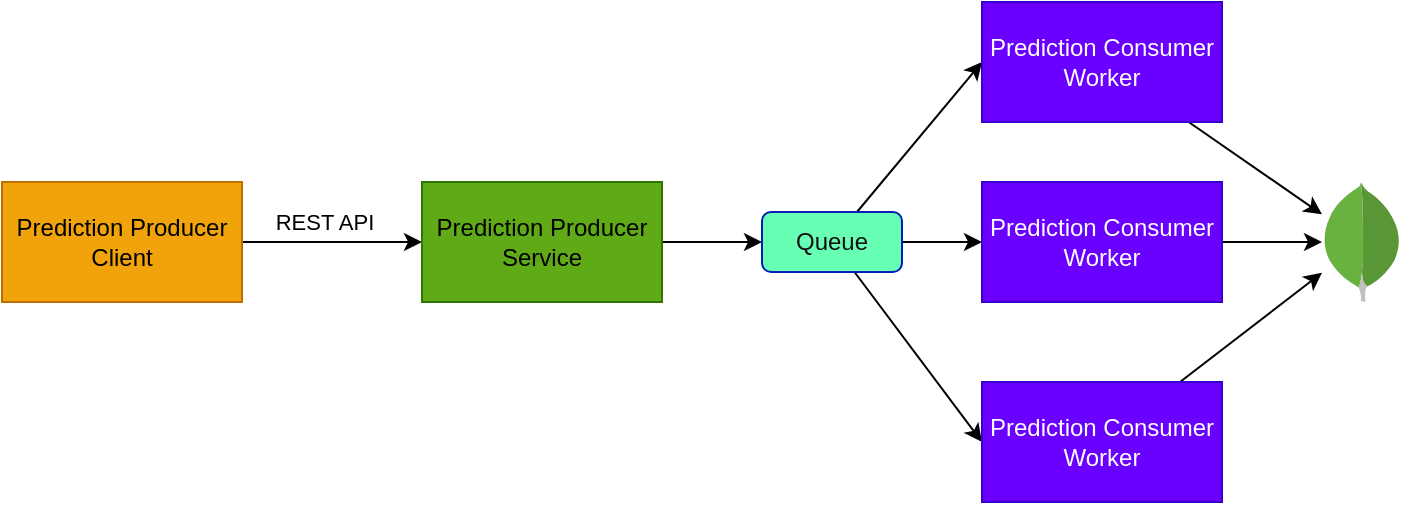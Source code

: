 <mxfile>
    <diagram id="CdWvvEKaxrIRAY7_uL5b" name="Page-1">
        <mxGraphModel dx="710" dy="492" grid="1" gridSize="10" guides="1" tooltips="1" connect="1" arrows="1" fold="1" page="1" pageScale="1" pageWidth="827" pageHeight="1169" math="0" shadow="0">
            <root>
                <mxCell id="0"/>
                <mxCell id="1" parent="0"/>
                <mxCell id="4" value="" style="edgeStyle=none;html=1;" edge="1" parent="1" source="2" target="3">
                    <mxGeometry relative="1" as="geometry"/>
                </mxCell>
                <mxCell id="5" value="REST API" style="edgeLabel;html=1;align=center;verticalAlign=middle;resizable=0;points=[];" vertex="1" connectable="0" parent="4">
                    <mxGeometry x="-0.015" y="-2" relative="1" as="geometry">
                        <mxPoint x="-4" y="-12" as="offset"/>
                    </mxGeometry>
                </mxCell>
                <mxCell id="2" value="Prediction Producer Client" style="rounded=0;whiteSpace=wrap;html=1;fillColor=#f0a30a;fontColor=#000000;strokeColor=#BD7000;" vertex="1" parent="1">
                    <mxGeometry x="70" y="140" width="120" height="60" as="geometry"/>
                </mxCell>
                <mxCell id="11" value="" style="edgeStyle=none;html=1;" edge="1" parent="1" source="3" target="10">
                    <mxGeometry relative="1" as="geometry"/>
                </mxCell>
                <mxCell id="3" value="&lt;font color=&quot;#000000&quot;&gt;Prediction Producer Service&lt;/font&gt;" style="rounded=0;whiteSpace=wrap;html=1;fillColor=#60a917;fontColor=#ffffff;strokeColor=#2D7600;" vertex="1" parent="1">
                    <mxGeometry x="280" y="140" width="120" height="60" as="geometry"/>
                </mxCell>
                <mxCell id="9" value="" style="dashed=0;outlineConnect=0;html=1;align=center;labelPosition=center;verticalLabelPosition=bottom;verticalAlign=top;shape=mxgraph.weblogos.mongodb" vertex="1" parent="1">
                    <mxGeometry x="730" y="140" width="40" height="60" as="geometry"/>
                </mxCell>
                <mxCell id="16" value="" style="edgeStyle=none;html=1;fontColor=#000000;" edge="1" parent="1" source="10" target="13">
                    <mxGeometry relative="1" as="geometry"/>
                </mxCell>
                <mxCell id="17" style="edgeStyle=none;html=1;entryX=0;entryY=0.5;entryDx=0;entryDy=0;fontColor=#000000;" edge="1" parent="1" source="10" target="12">
                    <mxGeometry relative="1" as="geometry"/>
                </mxCell>
                <mxCell id="18" style="edgeStyle=none;html=1;entryX=0;entryY=0.5;entryDx=0;entryDy=0;fontColor=#000000;" edge="1" parent="1" source="10" target="14">
                    <mxGeometry relative="1" as="geometry"/>
                </mxCell>
                <mxCell id="10" value="&lt;font color=&quot;#121212&quot;&gt;Queue&lt;/font&gt;" style="rounded=1;whiteSpace=wrap;html=1;fillColor=#66FFB3;fontColor=#ffffff;strokeColor=#001DBC;" vertex="1" parent="1">
                    <mxGeometry x="450" y="155" width="70" height="30" as="geometry"/>
                </mxCell>
                <mxCell id="19" style="edgeStyle=none;html=1;fontColor=#000000;" edge="1" parent="1" source="12" target="9">
                    <mxGeometry relative="1" as="geometry"/>
                </mxCell>
                <mxCell id="12" value="Prediction Consumer Worker" style="rounded=0;whiteSpace=wrap;html=1;fontColor=#ffffff;fillColor=#6a00ff;strokeColor=#3700CC;" vertex="1" parent="1">
                    <mxGeometry x="560" y="50" width="120" height="60" as="geometry"/>
                </mxCell>
                <mxCell id="20" value="" style="edgeStyle=none;html=1;fontColor=#000000;" edge="1" parent="1" source="13" target="9">
                    <mxGeometry relative="1" as="geometry"/>
                </mxCell>
                <mxCell id="13" value="Prediction Consumer Worker" style="rounded=0;whiteSpace=wrap;html=1;fontColor=#ffffff;fillColor=#6a00ff;strokeColor=#3700CC;" vertex="1" parent="1">
                    <mxGeometry x="560" y="140" width="120" height="60" as="geometry"/>
                </mxCell>
                <mxCell id="21" style="edgeStyle=none;html=1;fontColor=#000000;" edge="1" parent="1" source="14" target="9">
                    <mxGeometry relative="1" as="geometry"/>
                </mxCell>
                <mxCell id="14" value="Prediction Consumer Worker" style="rounded=0;whiteSpace=wrap;html=1;fontColor=#ffffff;fillColor=#6a00ff;strokeColor=#3700CC;" vertex="1" parent="1">
                    <mxGeometry x="560" y="240" width="120" height="60" as="geometry"/>
                </mxCell>
            </root>
        </mxGraphModel>
    </diagram>
</mxfile>